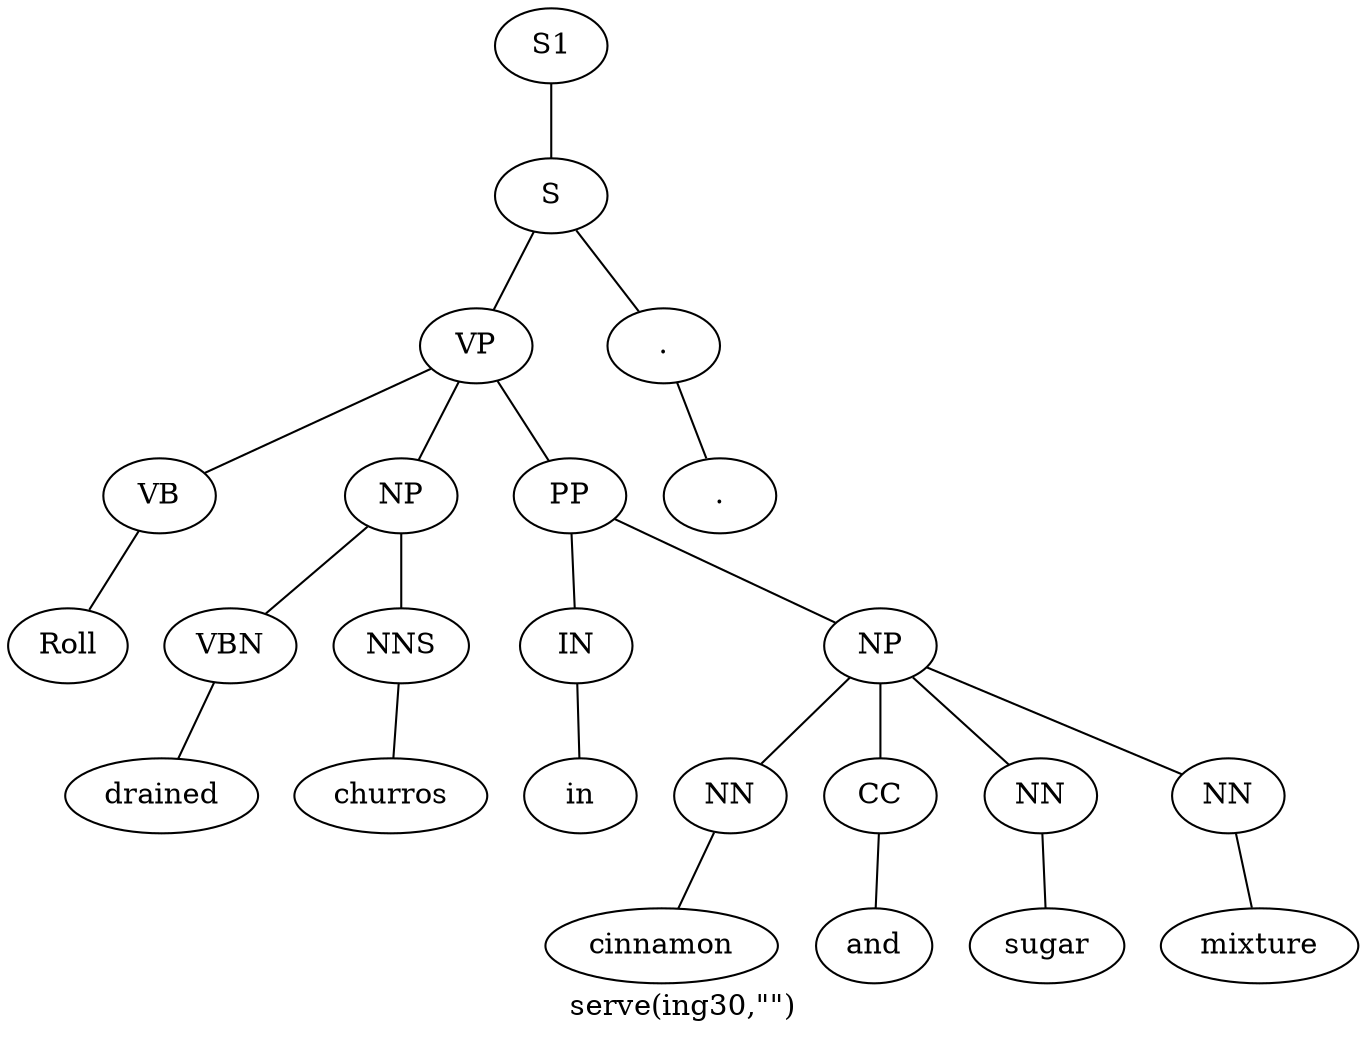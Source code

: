 graph SyntaxGraph {
	label = "serve(ing30,\"\")";
	Node0 [label="S1"];
	Node1 [label="S"];
	Node2 [label="VP"];
	Node3 [label="VB"];
	Node4 [label="Roll"];
	Node5 [label="NP"];
	Node6 [label="VBN"];
	Node7 [label="drained"];
	Node8 [label="NNS"];
	Node9 [label="churros"];
	Node10 [label="PP"];
	Node11 [label="IN"];
	Node12 [label="in"];
	Node13 [label="NP"];
	Node14 [label="NN"];
	Node15 [label="cinnamon"];
	Node16 [label="CC"];
	Node17 [label="and"];
	Node18 [label="NN"];
	Node19 [label="sugar"];
	Node20 [label="NN"];
	Node21 [label="mixture"];
	Node22 [label="."];
	Node23 [label="."];

	Node0 -- Node1;
	Node1 -- Node2;
	Node1 -- Node22;
	Node2 -- Node3;
	Node2 -- Node5;
	Node2 -- Node10;
	Node3 -- Node4;
	Node5 -- Node6;
	Node5 -- Node8;
	Node6 -- Node7;
	Node8 -- Node9;
	Node10 -- Node11;
	Node10 -- Node13;
	Node11 -- Node12;
	Node13 -- Node14;
	Node13 -- Node16;
	Node13 -- Node18;
	Node13 -- Node20;
	Node14 -- Node15;
	Node16 -- Node17;
	Node18 -- Node19;
	Node20 -- Node21;
	Node22 -- Node23;
}